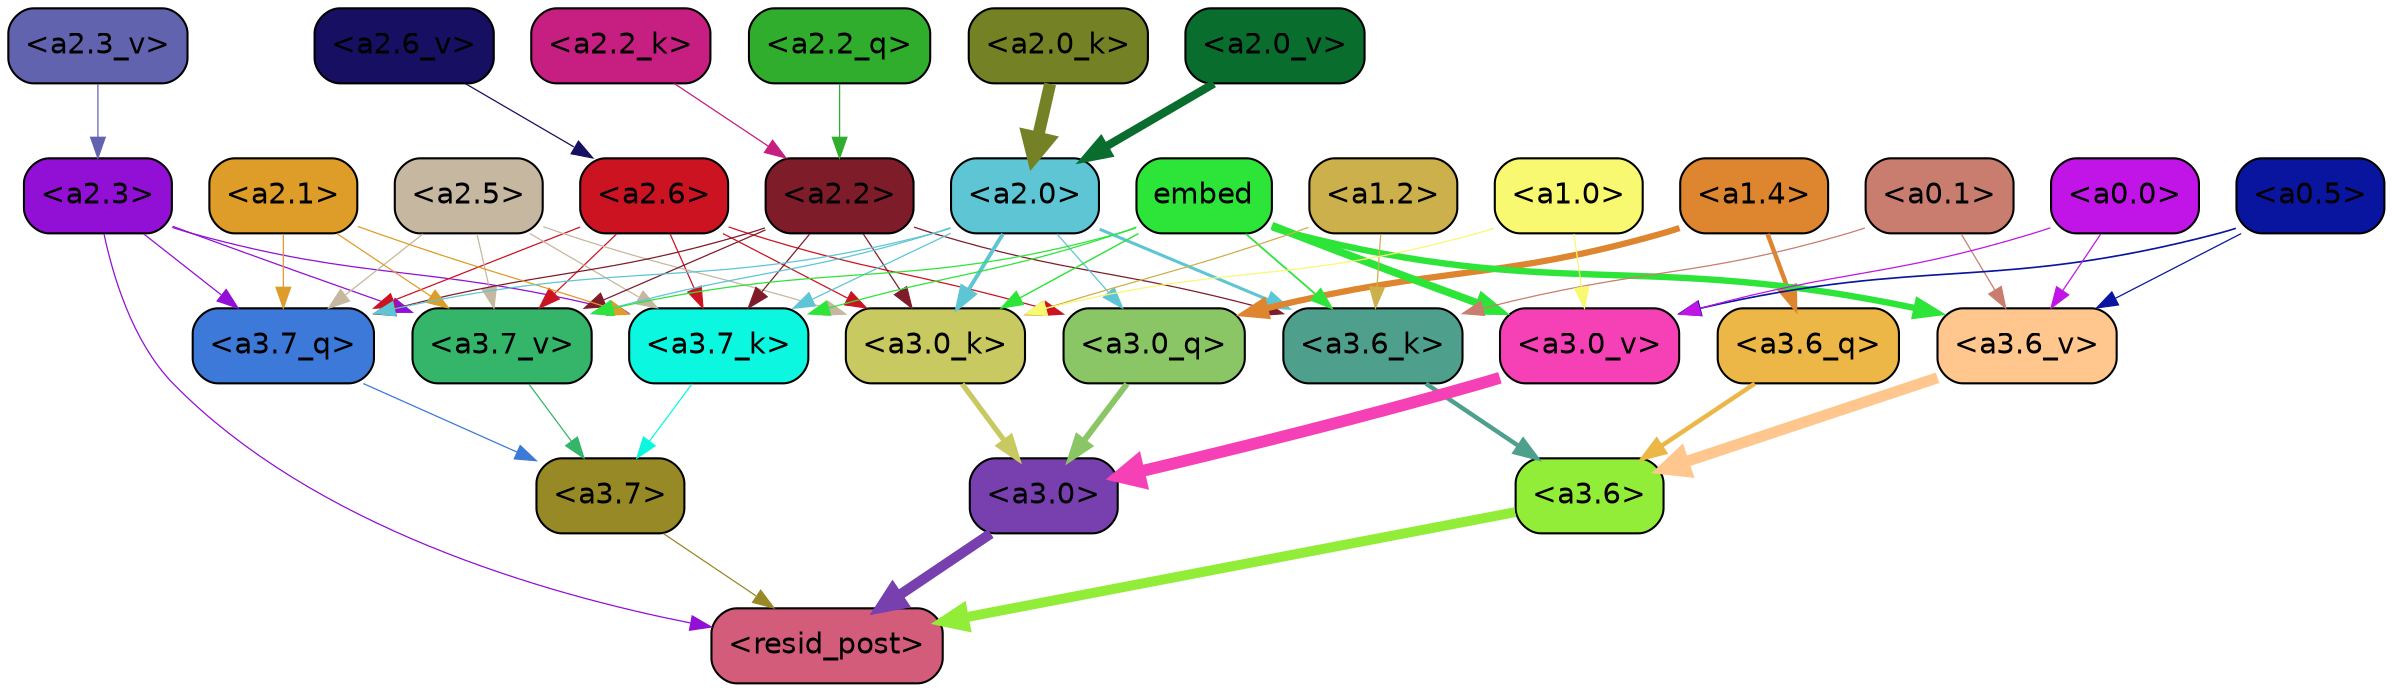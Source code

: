 strict digraph "" {
	graph [bgcolor=transparent,
		layout=dot,
		overlap=false,
		splines=true
	];
	"<a3.7>"	[color=black,
		fillcolor="#968926",
		fontname=Helvetica,
		shape=box,
		style="filled, rounded"];
	"<resid_post>"	[color=black,
		fillcolor="#d35c7a",
		fontname=Helvetica,
		shape=box,
		style="filled, rounded"];
	"<a3.7>" -> "<resid_post>"	[color="#968926",
		penwidth=0.6];
	"<a3.6>"	[color=black,
		fillcolor="#92ed39",
		fontname=Helvetica,
		shape=box,
		style="filled, rounded"];
	"<a3.6>" -> "<resid_post>"	[color="#92ed39",
		penwidth=4.7534414529800415];
	"<a3.0>"	[color=black,
		fillcolor="#7840ae",
		fontname=Helvetica,
		shape=box,
		style="filled, rounded"];
	"<a3.0>" -> "<resid_post>"	[color="#7840ae",
		penwidth=4.898576855659485];
	"<a2.3>"	[color=black,
		fillcolor="#920fd5",
		fontname=Helvetica,
		shape=box,
		style="filled, rounded"];
	"<a2.3>" -> "<resid_post>"	[color="#920fd5",
		penwidth=0.6];
	"<a3.7_q>"	[color=black,
		fillcolor="#3d79d9",
		fontname=Helvetica,
		shape=box,
		style="filled, rounded"];
	"<a2.3>" -> "<a3.7_q>"	[color="#920fd5",
		penwidth=0.6];
	"<a3.7_k>"	[color=black,
		fillcolor="#0cf7e0",
		fontname=Helvetica,
		shape=box,
		style="filled, rounded"];
	"<a2.3>" -> "<a3.7_k>"	[color="#920fd5",
		penwidth=0.6];
	"<a3.7_v>"	[color=black,
		fillcolor="#34b56a",
		fontname=Helvetica,
		shape=box,
		style="filled, rounded"];
	"<a2.3>" -> "<a3.7_v>"	[color="#920fd5",
		penwidth=0.6];
	"<a3.7_q>" -> "<a3.7>"	[color="#3d79d9",
		penwidth=0.6];
	"<a3.6_q>"	[color=black,
		fillcolor="#ecb747",
		fontname=Helvetica,
		shape=box,
		style="filled, rounded"];
	"<a3.6_q>" -> "<a3.6>"	[color="#ecb747",
		penwidth=2.160832464694977];
	"<a3.0_q>"	[color=black,
		fillcolor="#8ac566",
		fontname=Helvetica,
		shape=box,
		style="filled, rounded"];
	"<a3.0_q>" -> "<a3.0>"	[color="#8ac566",
		penwidth=2.870753765106201];
	"<a3.7_k>" -> "<a3.7>"	[color="#0cf7e0",
		penwidth=0.6];
	"<a3.6_k>"	[color=black,
		fillcolor="#4ea08d",
		fontname=Helvetica,
		shape=box,
		style="filled, rounded"];
	"<a3.6_k>" -> "<a3.6>"	[color="#4ea08d",
		penwidth=2.13908451795578];
	"<a3.0_k>"	[color=black,
		fillcolor="#c8c960",
		fontname=Helvetica,
		shape=box,
		style="filled, rounded"];
	"<a3.0_k>" -> "<a3.0>"	[color="#c8c960",
		penwidth=2.520303964614868];
	"<a3.7_v>" -> "<a3.7>"	[color="#34b56a",
		penwidth=0.6];
	"<a3.6_v>"	[color=black,
		fillcolor="#ffc68d",
		fontname=Helvetica,
		shape=box,
		style="filled, rounded"];
	"<a3.6_v>" -> "<a3.6>"	[color="#ffc68d",
		penwidth=5.297133803367615];
	"<a3.0_v>"	[color=black,
		fillcolor="#f640b5",
		fontname=Helvetica,
		shape=box,
		style="filled, rounded"];
	"<a3.0_v>" -> "<a3.0>"	[color="#f640b5",
		penwidth=5.680712580680847];
	"<a2.6>"	[color=black,
		fillcolor="#cc1322",
		fontname=Helvetica,
		shape=box,
		style="filled, rounded"];
	"<a2.6>" -> "<a3.7_q>"	[color="#cc1322",
		penwidth=0.6];
	"<a2.6>" -> "<a3.0_q>"	[color="#cc1322",
		penwidth=0.6];
	"<a2.6>" -> "<a3.7_k>"	[color="#cc1322",
		penwidth=0.6];
	"<a2.6>" -> "<a3.0_k>"	[color="#cc1322",
		penwidth=0.6];
	"<a2.6>" -> "<a3.7_v>"	[color="#cc1322",
		penwidth=0.6];
	"<a2.5>"	[color=black,
		fillcolor="#c6b7a0",
		fontname=Helvetica,
		shape=box,
		style="filled, rounded"];
	"<a2.5>" -> "<a3.7_q>"	[color="#c6b7a0",
		penwidth=0.6];
	"<a2.5>" -> "<a3.7_k>"	[color="#c6b7a0",
		penwidth=0.6];
	"<a2.5>" -> "<a3.0_k>"	[color="#c6b7a0",
		penwidth=0.6];
	"<a2.5>" -> "<a3.7_v>"	[color="#c6b7a0",
		penwidth=0.6];
	"<a2.2>"	[color=black,
		fillcolor="#7f1c2a",
		fontname=Helvetica,
		shape=box,
		style="filled, rounded"];
	"<a2.2>" -> "<a3.7_q>"	[color="#7f1c2a",
		penwidth=0.6];
	"<a2.2>" -> "<a3.7_k>"	[color="#7f1c2a",
		penwidth=0.6];
	"<a2.2>" -> "<a3.6_k>"	[color="#7f1c2a",
		penwidth=0.6];
	"<a2.2>" -> "<a3.0_k>"	[color="#7f1c2a",
		penwidth=0.6];
	"<a2.2>" -> "<a3.7_v>"	[color="#7f1c2a",
		penwidth=0.6];
	"<a2.1>"	[color=black,
		fillcolor="#de9c28",
		fontname=Helvetica,
		shape=box,
		style="filled, rounded"];
	"<a2.1>" -> "<a3.7_q>"	[color="#de9c28",
		penwidth=0.6];
	"<a2.1>" -> "<a3.7_k>"	[color="#de9c28",
		penwidth=0.6];
	"<a2.1>" -> "<a3.7_v>"	[color="#de9c28",
		penwidth=0.6];
	"<a2.0>"	[color=black,
		fillcolor="#5ec5d5",
		fontname=Helvetica,
		shape=box,
		style="filled, rounded"];
	"<a2.0>" -> "<a3.7_q>"	[color="#5ec5d5",
		penwidth=0.6];
	"<a2.0>" -> "<a3.0_q>"	[color="#5ec5d5",
		penwidth=0.6];
	"<a2.0>" -> "<a3.7_k>"	[color="#5ec5d5",
		penwidth=0.6];
	"<a2.0>" -> "<a3.6_k>"	[color="#5ec5d5",
		penwidth=1.4784413101151586];
	"<a2.0>" -> "<a3.0_k>"	[color="#5ec5d5",
		penwidth=1.8858084231615067];
	"<a2.0>" -> "<a3.7_v>"	[color="#5ec5d5",
		penwidth=0.6];
	"<a1.4>"	[color=black,
		fillcolor="#de852f",
		fontname=Helvetica,
		shape=box,
		style="filled, rounded"];
	"<a1.4>" -> "<a3.6_q>"	[color="#de852f",
		penwidth=2.149975523352623];
	"<a1.4>" -> "<a3.0_q>"	[color="#de852f",
		penwidth=3.0018038749694824];
	embed	[color=black,
		fillcolor="#2de439",
		fontname=Helvetica,
		shape=box,
		style="filled, rounded"];
	embed -> "<a3.7_k>"	[color="#2de439",
		penwidth=0.6];
	embed -> "<a3.6_k>"	[color="#2de439",
		penwidth=0.8552796393632889];
	embed -> "<a3.0_k>"	[color="#2de439",
		penwidth=0.691851794719696];
	embed -> "<a3.7_v>"	[color="#2de439",
		penwidth=0.6];
	embed -> "<a3.6_v>"	[color="#2de439",
		penwidth=3.067279100418091];
	embed -> "<a3.0_v>"	[color="#2de439",
		penwidth=3.6927278637886047];
	"<a1.2>"	[color=black,
		fillcolor="#ccb04c",
		fontname=Helvetica,
		shape=box,
		style="filled, rounded"];
	"<a1.2>" -> "<a3.6_k>"	[color="#ccb04c",
		penwidth=0.6];
	"<a1.2>" -> "<a3.0_k>"	[color="#ccb04c",
		penwidth=0.6];
	"<a0.1>"	[color=black,
		fillcolor="#c87d6f",
		fontname=Helvetica,
		shape=box,
		style="filled, rounded"];
	"<a0.1>" -> "<a3.6_k>"	[color="#c87d6f",
		penwidth=0.6];
	"<a0.1>" -> "<a3.6_v>"	[color="#c87d6f",
		penwidth=0.6];
	"<a1.0>"	[color=black,
		fillcolor="#f8f871",
		fontname=Helvetica,
		shape=box,
		style="filled, rounded"];
	"<a1.0>" -> "<a3.0_k>"	[color="#f8f871",
		penwidth=0.6];
	"<a1.0>" -> "<a3.0_v>"	[color="#f8f871",
		penwidth=0.6];
	"<a0.5>"	[color=black,
		fillcolor="#09159e",
		fontname=Helvetica,
		shape=box,
		style="filled, rounded"];
	"<a0.5>" -> "<a3.6_v>"	[color="#09159e",
		penwidth=0.6];
	"<a0.5>" -> "<a3.0_v>"	[color="#09159e",
		penwidth=0.8028683364391327];
	"<a0.0>"	[color=black,
		fillcolor="#c015e6",
		fontname=Helvetica,
		shape=box,
		style="filled, rounded"];
	"<a0.0>" -> "<a3.6_v>"	[color="#c015e6",
		penwidth=0.6];
	"<a0.0>" -> "<a3.0_v>"	[color="#c015e6",
		penwidth=0.6];
	"<a2.2_q>"	[color=black,
		fillcolor="#31ad2e",
		fontname=Helvetica,
		shape=box,
		style="filled, rounded"];
	"<a2.2_q>" -> "<a2.2>"	[color="#31ad2e",
		penwidth=0.6];
	"<a2.2_k>"	[color=black,
		fillcolor="#c61e81",
		fontname=Helvetica,
		shape=box,
		style="filled, rounded"];
	"<a2.2_k>" -> "<a2.2>"	[color="#c61e81",
		penwidth=0.6149471998214722];
	"<a2.0_k>"	[color=black,
		fillcolor="#758125",
		fontname=Helvetica,
		shape=box,
		style="filled, rounded"];
	"<a2.0_k>" -> "<a2.0>"	[color="#758125",
		penwidth=5.773491740226746];
	"<a2.6_v>"	[color=black,
		fillcolor="#160f62",
		fontname=Helvetica,
		shape=box,
		style="filled, rounded"];
	"<a2.6_v>" -> "<a2.6>"	[color="#160f62",
		penwidth=0.6];
	"<a2.3_v>"	[color=black,
		fillcolor="#6263ae",
		fontname=Helvetica,
		shape=box,
		style="filled, rounded"];
	"<a2.3_v>" -> "<a2.3>"	[color="#6263ae",
		penwidth=0.6];
	"<a2.0_v>"	[color=black,
		fillcolor="#096e2d",
		fontname=Helvetica,
		shape=box,
		style="filled, rounded"];
	"<a2.0_v>" -> "<a2.0>"	[color="#096e2d",
		penwidth=3.9731863737106323];
}
